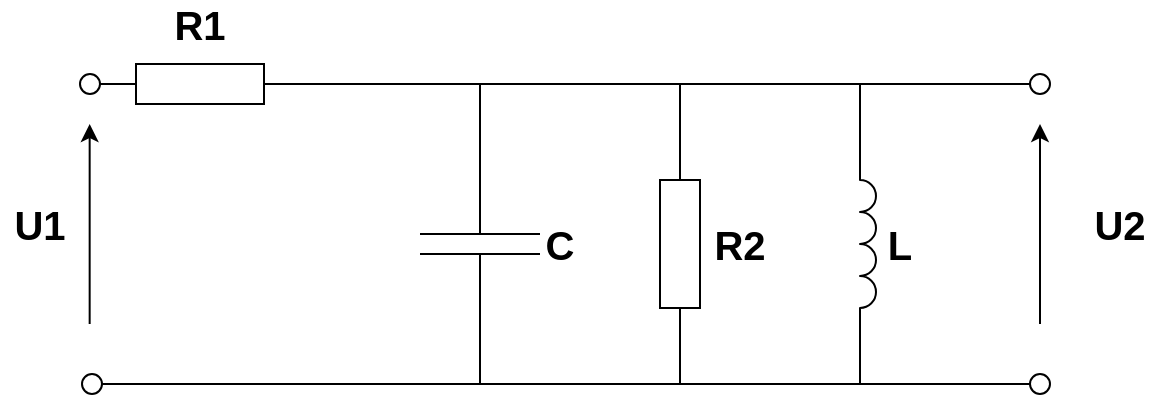 <mxfile version="13.9.9" type="device"><diagram id="w5uOtkuC5JQp2Jsh9iyF" name="Strona-1"><mxGraphModel dx="2932" dy="1136" grid="1" gridSize="3" guides="1" tooltips="1" connect="1" arrows="1" fold="1" page="1" pageScale="1" pageWidth="1654" pageHeight="2336" math="0" shadow="0"><root><mxCell id="0"/><mxCell id="1" parent="0"/><mxCell id="BVjQ5I89AJRRtclcLP7Z-7" style="edgeStyle=orthogonalEdgeStyle;rounded=0;orthogonalLoop=1;jettySize=auto;html=1;entryX=0;entryY=0.5;entryDx=0;entryDy=0;entryPerimeter=0;endArrow=none;endFill=0;" parent="1" source="BVjQ5I89AJRRtclcLP7Z-2" target="BVjQ5I89AJRRtclcLP7Z-4" edge="1"><mxGeometry relative="1" as="geometry"/></mxCell><mxCell id="BVjQ5I89AJRRtclcLP7Z-2" value="" style="pointerEvents=1;verticalLabelPosition=bottom;shadow=0;dashed=0;align=center;html=1;verticalAlign=top;shape=mxgraph.electrical.resistors.resistor_1;" parent="1" vertex="1"><mxGeometry x="-840" y="430" width="100" height="20" as="geometry"/></mxCell><mxCell id="BVjQ5I89AJRRtclcLP7Z-8" style="edgeStyle=orthogonalEdgeStyle;rounded=0;orthogonalLoop=1;jettySize=auto;html=1;exitX=0;exitY=0.5;exitDx=0;exitDy=0;exitPerimeter=0;endArrow=none;endFill=0;" parent="1" source="BVjQ5I89AJRRtclcLP7Z-3" edge="1"><mxGeometry relative="1" as="geometry"><mxPoint x="-650" y="440" as="targetPoint"/><Array as="points"><mxPoint x="-550" y="440"/></Array></mxGeometry></mxCell><mxCell id="BVjQ5I89AJRRtclcLP7Z-11" style="edgeStyle=orthogonalEdgeStyle;rounded=0;orthogonalLoop=1;jettySize=auto;html=1;exitX=1;exitY=0.5;exitDx=0;exitDy=0;exitPerimeter=0;endArrow=none;endFill=0;" parent="1" source="BVjQ5I89AJRRtclcLP7Z-3" edge="1"><mxGeometry relative="1" as="geometry"><mxPoint x="-550" y="590" as="targetPoint"/></mxGeometry></mxCell><mxCell id="BVjQ5I89AJRRtclcLP7Z-3" value="" style="pointerEvents=1;verticalLabelPosition=bottom;shadow=0;dashed=0;align=center;html=1;verticalAlign=top;shape=mxgraph.electrical.resistors.resistor_1;direction=south;" parent="1" vertex="1"><mxGeometry x="-560" y="470" width="20" height="100" as="geometry"/></mxCell><mxCell id="BVjQ5I89AJRRtclcLP7Z-10" style="edgeStyle=orthogonalEdgeStyle;rounded=0;orthogonalLoop=1;jettySize=auto;html=1;exitX=1;exitY=0.5;exitDx=0;exitDy=0;exitPerimeter=0;entryX=1;entryY=1;entryDx=0;entryDy=0;entryPerimeter=0;endArrow=none;endFill=0;" parent="1" source="BVjQ5I89AJRRtclcLP7Z-4" target="BVjQ5I89AJRRtclcLP7Z-5" edge="1"><mxGeometry relative="1" as="geometry"><Array as="points"><mxPoint x="-650" y="590"/><mxPoint x="-460" y="590"/></Array></mxGeometry></mxCell><mxCell id="BVjQ5I89AJRRtclcLP7Z-4" value="" style="pointerEvents=1;verticalLabelPosition=bottom;shadow=0;dashed=0;align=center;html=1;verticalAlign=top;shape=mxgraph.electrical.capacitors.capacitor_1;direction=south;" parent="1" vertex="1"><mxGeometry x="-680" y="470" width="60" height="100" as="geometry"/></mxCell><mxCell id="BVjQ5I89AJRRtclcLP7Z-9" style="edgeStyle=orthogonalEdgeStyle;rounded=0;orthogonalLoop=1;jettySize=auto;html=1;exitX=0;exitY=1;exitDx=0;exitDy=0;exitPerimeter=0;endArrow=none;endFill=0;" parent="1" source="BVjQ5I89AJRRtclcLP7Z-5" edge="1"><mxGeometry relative="1" as="geometry"><mxPoint x="-550" y="440" as="targetPoint"/><Array as="points"><mxPoint x="-460" y="440"/></Array></mxGeometry></mxCell><mxCell id="BVjQ5I89AJRRtclcLP7Z-5" value="" style="pointerEvents=1;verticalLabelPosition=bottom;shadow=0;dashed=0;align=center;html=1;verticalAlign=top;shape=mxgraph.electrical.inductors.inductor_3;direction=south;" parent="1" vertex="1"><mxGeometry x="-460" y="470" width="8" height="100" as="geometry"/></mxCell><mxCell id="BVjQ5I89AJRRtclcLP7Z-12" value="" style="endArrow=classic;html=1;" parent="1" edge="1"><mxGeometry width="50" height="50" relative="1" as="geometry"><mxPoint x="-845.17" y="560" as="sourcePoint"/><mxPoint x="-845.17" y="460" as="targetPoint"/><Array as="points"><mxPoint x="-845.17" y="530"/></Array></mxGeometry></mxCell><mxCell id="BVjQ5I89AJRRtclcLP7Z-13" value="" style="endArrow=none;html=1;" parent="1" edge="1"><mxGeometry width="50" height="50" relative="1" as="geometry"><mxPoint x="-840" y="590" as="sourcePoint"/><mxPoint x="-650" y="590" as="targetPoint"/></mxGeometry></mxCell><mxCell id="BVjQ5I89AJRRtclcLP7Z-14" value="" style="endArrow=none;html=1;" parent="1" edge="1"><mxGeometry width="50" height="50" relative="1" as="geometry"><mxPoint x="-460" y="440" as="sourcePoint"/><mxPoint x="-370" y="440" as="targetPoint"/></mxGeometry></mxCell><mxCell id="BVjQ5I89AJRRtclcLP7Z-15" value="" style="endArrow=none;html=1;" parent="1" edge="1" source="2Q6JBxW0wrQesMSIco8Q-5"><mxGeometry width="50" height="50" relative="1" as="geometry"><mxPoint x="-460" y="590" as="sourcePoint"/><mxPoint x="-370" y="590" as="targetPoint"/></mxGeometry></mxCell><mxCell id="BVjQ5I89AJRRtclcLP7Z-17" value="" style="endArrow=classic;html=1;" parent="1" edge="1"><mxGeometry width="50" height="50" relative="1" as="geometry"><mxPoint x="-370" y="560" as="sourcePoint"/><mxPoint x="-370" y="460" as="targetPoint"/><Array as="points"><mxPoint x="-370" y="530"/></Array></mxGeometry></mxCell><mxCell id="BVjQ5I89AJRRtclcLP7Z-18" value="&lt;font style=&quot;font-size: 20px&quot;&gt;&lt;b&gt;U1&lt;/b&gt;&lt;/font&gt;" style="text;html=1;strokeColor=none;fillColor=none;align=center;verticalAlign=middle;whiteSpace=wrap;rounded=0;" parent="1" vertex="1"><mxGeometry x="-890" y="500" width="40" height="20" as="geometry"/></mxCell><mxCell id="BVjQ5I89AJRRtclcLP7Z-19" value="&lt;font style=&quot;font-size: 20px&quot;&gt;&lt;b&gt;U2&lt;/b&gt;&lt;/font&gt;" style="text;html=1;strokeColor=none;fillColor=none;align=center;verticalAlign=middle;whiteSpace=wrap;rounded=0;" parent="1" vertex="1"><mxGeometry x="-350" y="500" width="40" height="20" as="geometry"/></mxCell><mxCell id="BVjQ5I89AJRRtclcLP7Z-20" value="&lt;font style=&quot;font-size: 20px&quot;&gt;&lt;b&gt;R1&lt;/b&gt;&lt;/font&gt;" style="text;html=1;strokeColor=none;fillColor=none;align=center;verticalAlign=middle;whiteSpace=wrap;rounded=0;" parent="1" vertex="1"><mxGeometry x="-810" y="400" width="40" height="20" as="geometry"/></mxCell><mxCell id="BVjQ5I89AJRRtclcLP7Z-22" value="&lt;font style=&quot;font-size: 20px&quot;&gt;&lt;b&gt;R2&lt;/b&gt;&lt;/font&gt;" style="text;html=1;strokeColor=none;fillColor=none;align=center;verticalAlign=middle;whiteSpace=wrap;rounded=0;" parent="1" vertex="1"><mxGeometry x="-540" y="510" width="40" height="20" as="geometry"/></mxCell><mxCell id="BVjQ5I89AJRRtclcLP7Z-23" value="&lt;font style=&quot;font-size: 20px&quot;&gt;&lt;b&gt;C&lt;/b&gt;&lt;/font&gt;" style="text;html=1;strokeColor=none;fillColor=none;align=center;verticalAlign=middle;whiteSpace=wrap;rounded=0;" parent="1" vertex="1"><mxGeometry x="-630" y="510" width="40" height="20" as="geometry"/></mxCell><mxCell id="BVjQ5I89AJRRtclcLP7Z-24" value="&lt;font style=&quot;font-size: 20px&quot;&gt;&lt;b&gt;L&lt;/b&gt;&lt;/font&gt;" style="text;html=1;strokeColor=none;fillColor=none;align=center;verticalAlign=middle;whiteSpace=wrap;rounded=0;" parent="1" vertex="1"><mxGeometry x="-460" y="510" width="40" height="20" as="geometry"/></mxCell><mxCell id="2Q6JBxW0wrQesMSIco8Q-1" value="" style="ellipse;whiteSpace=wrap;html=1;aspect=fixed;" vertex="1" parent="1"><mxGeometry x="-850" y="435" width="10" height="10" as="geometry"/></mxCell><mxCell id="2Q6JBxW0wrQesMSIco8Q-2" value="" style="ellipse;whiteSpace=wrap;html=1;aspect=fixed;" vertex="1" parent="1"><mxGeometry x="-849" y="585" width="10" height="10" as="geometry"/></mxCell><mxCell id="2Q6JBxW0wrQesMSIco8Q-5" value="" style="ellipse;whiteSpace=wrap;html=1;aspect=fixed;" vertex="1" parent="1"><mxGeometry x="-375" y="585" width="10" height="10" as="geometry"/></mxCell><mxCell id="2Q6JBxW0wrQesMSIco8Q-7" value="" style="endArrow=none;html=1;" edge="1" parent="1" target="2Q6JBxW0wrQesMSIco8Q-5"><mxGeometry width="50" height="50" relative="1" as="geometry"><mxPoint x="-460" y="590" as="sourcePoint"/><mxPoint x="-370" y="590" as="targetPoint"/></mxGeometry></mxCell><mxCell id="2Q6JBxW0wrQesMSIco8Q-8" value="" style="ellipse;whiteSpace=wrap;html=1;aspect=fixed;" vertex="1" parent="1"><mxGeometry x="-375" y="435" width="10" height="10" as="geometry"/></mxCell></root></mxGraphModel></diagram></mxfile>